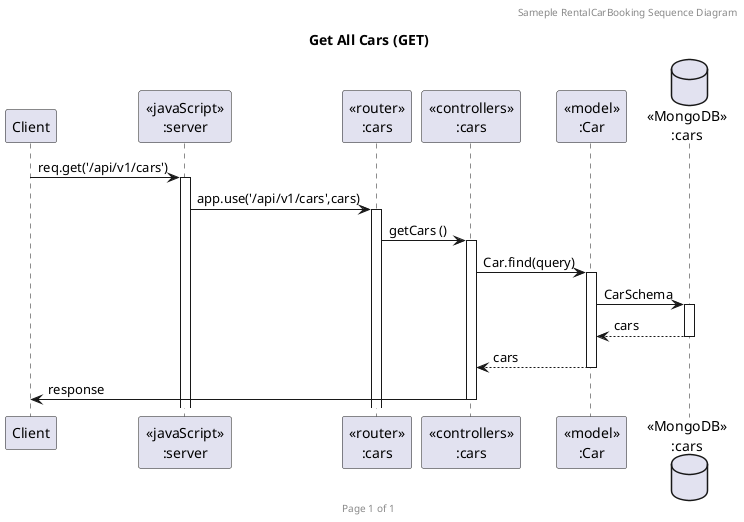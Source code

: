 @startuml Get All Cars (GET)

header Sameple RentalCarBooking Sequence Diagram
footer Page %page% of %lastpage%
title "Get All Cars (GET)"

participant "Client" as client
participant "<<javaScript>>\n:server" as server
participant "<<router>>\n:cars" as routerCars
participant "<<controllers>>\n:cars" as controllersCars
participant "<<model>>\n:Car" as modelCar
database "<<MongoDB>>\n:cars" as CarsDatabase

client->server ++:req.get('/api/v1/cars')
server->routerCars ++:app.use('/api/v1/cars',cars)
routerCars -> controllersCars ++:getCars ()
controllersCars->modelCar ++:Car.find(query)
modelCar->CarsDatabase ++:CarSchema
CarsDatabase --> modelCar --:cars
modelCar --> controllersCars --:cars
controllersCars->client --:response

@enduml